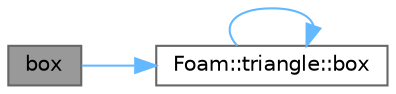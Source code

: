 digraph "box"
{
 // LATEX_PDF_SIZE
  bgcolor="transparent";
  edge [fontname=Helvetica,fontsize=10,labelfontname=Helvetica,labelfontsize=10];
  node [fontname=Helvetica,fontsize=10,shape=box,height=0.2,width=0.4];
  rankdir="LR";
  Node1 [id="Node000001",label="box",height=0.2,width=0.4,color="gray40", fillcolor="grey60", style="filled", fontcolor="black",tooltip=" "];
  Node1 -> Node2 [id="edge1_Node000001_Node000002",color="steelblue1",style="solid",tooltip=" "];
  Node2 [id="Node000002",label="Foam::triangle::box",height=0.2,width=0.4,color="grey40", fillcolor="white", style="filled",URL="$classFoam_1_1triangle.html#abe9d47904758f9f2bc60106ac5e58e8a",tooltip=" "];
  Node2 -> Node2 [id="edge2_Node000002_Node000002",color="steelblue1",style="solid",tooltip=" "];
}
